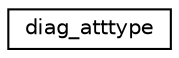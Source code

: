 digraph "Graphical Class Hierarchy"
{
 // INTERACTIVE_SVG=YES
 // LATEX_PDF_SIZE
  edge [fontname="Helvetica",fontsize="10",labelfontname="Helvetica",labelfontsize="10"];
  node [fontname="Helvetica",fontsize="10",shape=record];
  rankdir="LR";
  Node0 [label="diag_atttype",height=0.2,width=0.4,color="black", fillcolor="white", style="filled",URL="$structdiag__data__mod_1_1diag__atttype.html",tooltip="Attribute type for diagnostic fields."];
}
